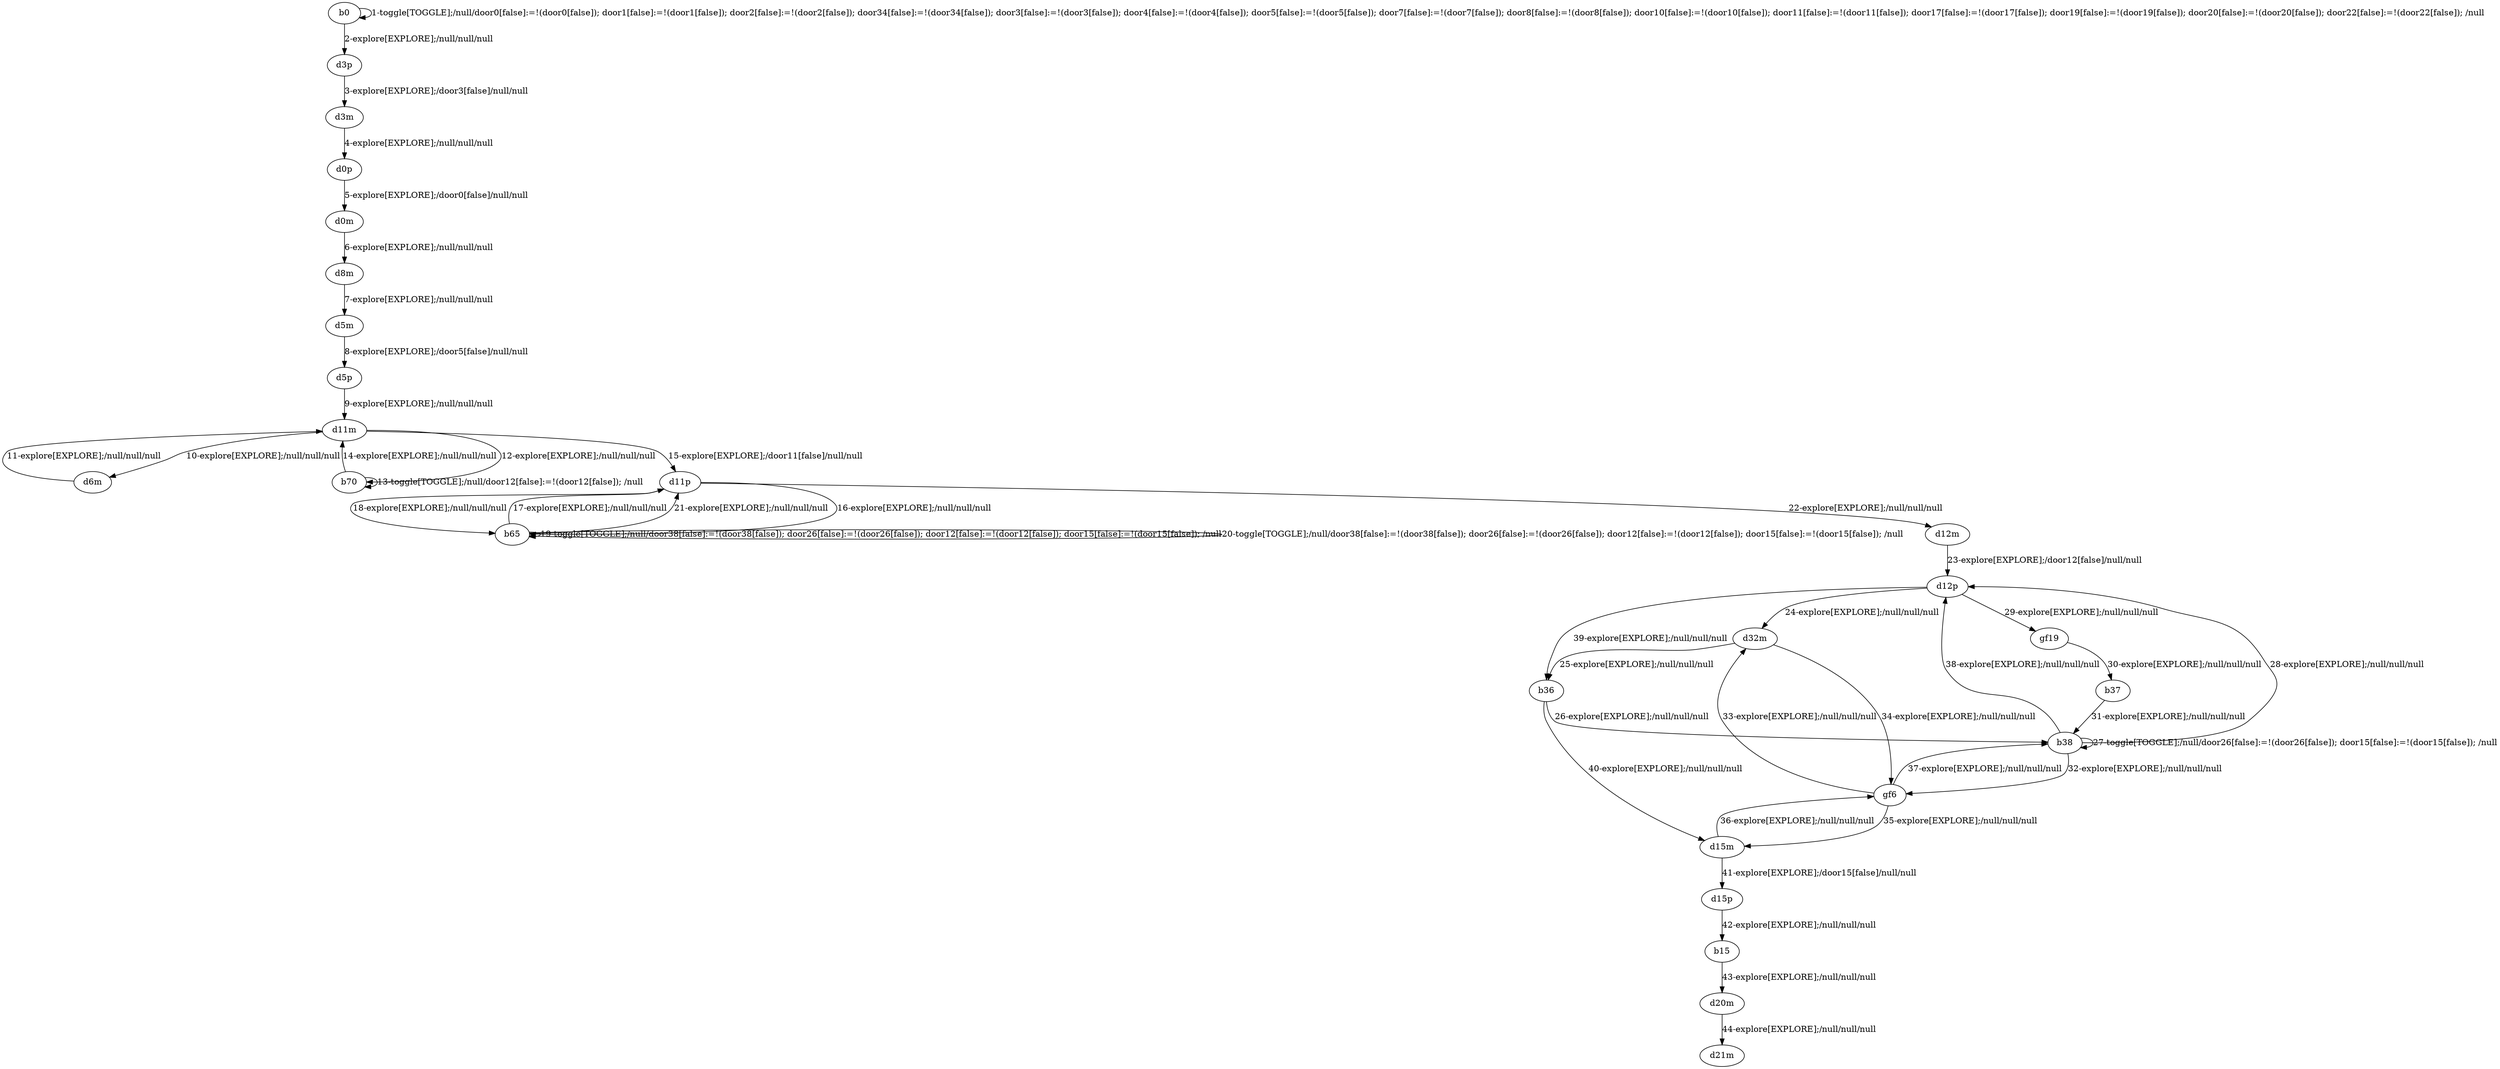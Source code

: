 # Total number of goals covered by this test: 1
# b38 --> gf6

digraph g {
"b0" -> "b0" [label = "1-toggle[TOGGLE];/null/door0[false]:=!(door0[false]); door1[false]:=!(door1[false]); door2[false]:=!(door2[false]); door34[false]:=!(door34[false]); door3[false]:=!(door3[false]); door4[false]:=!(door4[false]); door5[false]:=!(door5[false]); door7[false]:=!(door7[false]); door8[false]:=!(door8[false]); door10[false]:=!(door10[false]); door11[false]:=!(door11[false]); door17[false]:=!(door17[false]); door19[false]:=!(door19[false]); door20[false]:=!(door20[false]); door22[false]:=!(door22[false]); /null"];
"b0" -> "d3p" [label = "2-explore[EXPLORE];/null/null/null"];
"d3p" -> "d3m" [label = "3-explore[EXPLORE];/door3[false]/null/null"];
"d3m" -> "d0p" [label = "4-explore[EXPLORE];/null/null/null"];
"d0p" -> "d0m" [label = "5-explore[EXPLORE];/door0[false]/null/null"];
"d0m" -> "d8m" [label = "6-explore[EXPLORE];/null/null/null"];
"d8m" -> "d5m" [label = "7-explore[EXPLORE];/null/null/null"];
"d5m" -> "d5p" [label = "8-explore[EXPLORE];/door5[false]/null/null"];
"d5p" -> "d11m" [label = "9-explore[EXPLORE];/null/null/null"];
"d11m" -> "d6m" [label = "10-explore[EXPLORE];/null/null/null"];
"d6m" -> "d11m" [label = "11-explore[EXPLORE];/null/null/null"];
"d11m" -> "b70" [label = "12-explore[EXPLORE];/null/null/null"];
"b70" -> "b70" [label = "13-toggle[TOGGLE];/null/door12[false]:=!(door12[false]); /null"];
"b70" -> "d11m" [label = "14-explore[EXPLORE];/null/null/null"];
"d11m" -> "d11p" [label = "15-explore[EXPLORE];/door11[false]/null/null"];
"d11p" -> "b65" [label = "16-explore[EXPLORE];/null/null/null"];
"b65" -> "d11p" [label = "17-explore[EXPLORE];/null/null/null"];
"d11p" -> "b65" [label = "18-explore[EXPLORE];/null/null/null"];
"b65" -> "b65" [label = "19-toggle[TOGGLE];/null/door38[false]:=!(door38[false]); door26[false]:=!(door26[false]); door12[false]:=!(door12[false]); door15[false]:=!(door15[false]); /null"];
"b65" -> "b65" [label = "20-toggle[TOGGLE];/null/door38[false]:=!(door38[false]); door26[false]:=!(door26[false]); door12[false]:=!(door12[false]); door15[false]:=!(door15[false]); /null"];
"b65" -> "d11p" [label = "21-explore[EXPLORE];/null/null/null"];
"d11p" -> "d12m" [label = "22-explore[EXPLORE];/null/null/null"];
"d12m" -> "d12p" [label = "23-explore[EXPLORE];/door12[false]/null/null"];
"d12p" -> "d32m" [label = "24-explore[EXPLORE];/null/null/null"];
"d32m" -> "b36" [label = "25-explore[EXPLORE];/null/null/null"];
"b36" -> "b38" [label = "26-explore[EXPLORE];/null/null/null"];
"b38" -> "b38" [label = "27-toggle[TOGGLE];/null/door26[false]:=!(door26[false]); door15[false]:=!(door15[false]); /null"];
"b38" -> "d12p" [label = "28-explore[EXPLORE];/null/null/null"];
"d12p" -> "gf19" [label = "29-explore[EXPLORE];/null/null/null"];
"gf19" -> "b37" [label = "30-explore[EXPLORE];/null/null/null"];
"b37" -> "b38" [label = "31-explore[EXPLORE];/null/null/null"];
"b38" -> "gf6" [label = "32-explore[EXPLORE];/null/null/null"];
"gf6" -> "d32m" [label = "33-explore[EXPLORE];/null/null/null"];
"d32m" -> "gf6" [label = "34-explore[EXPLORE];/null/null/null"];
"gf6" -> "d15m" [label = "35-explore[EXPLORE];/null/null/null"];
"d15m" -> "gf6" [label = "36-explore[EXPLORE];/null/null/null"];
"gf6" -> "b38" [label = "37-explore[EXPLORE];/null/null/null"];
"b38" -> "d12p" [label = "38-explore[EXPLORE];/null/null/null"];
"d12p" -> "b36" [label = "39-explore[EXPLORE];/null/null/null"];
"b36" -> "d15m" [label = "40-explore[EXPLORE];/null/null/null"];
"d15m" -> "d15p" [label = "41-explore[EXPLORE];/door15[false]/null/null"];
"d15p" -> "b15" [label = "42-explore[EXPLORE];/null/null/null"];
"b15" -> "d20m" [label = "43-explore[EXPLORE];/null/null/null"];
"d20m" -> "d21m" [label = "44-explore[EXPLORE];/null/null/null"];
}